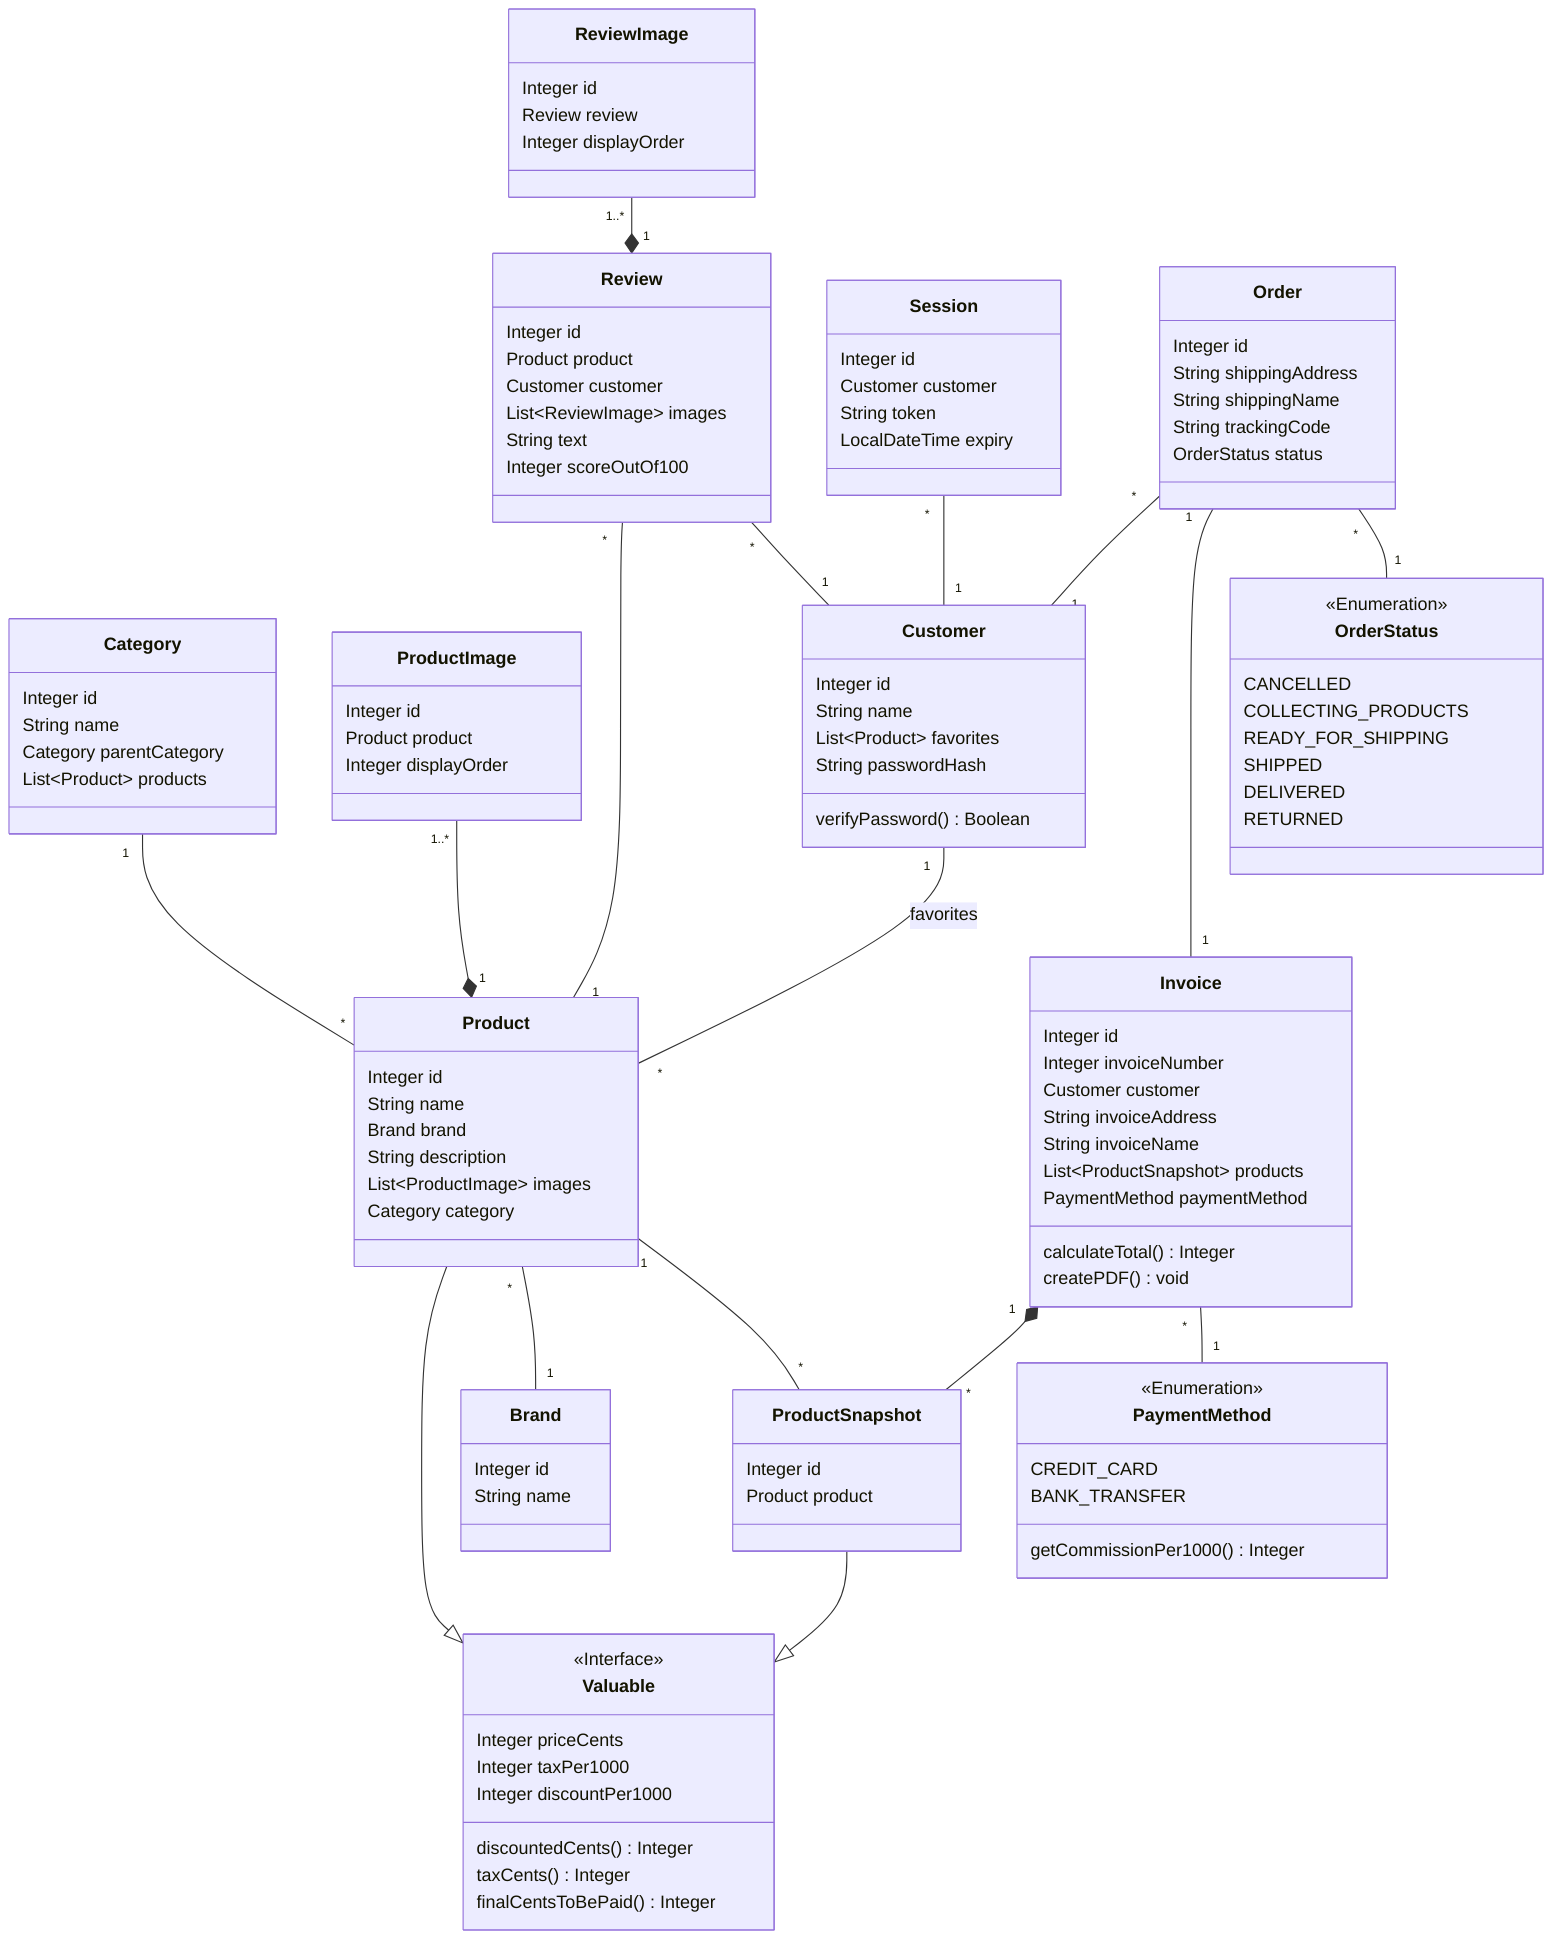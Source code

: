 classDiagram
    Category "1" -- "*" Product
    class Category {
        Integer id
        String name
        Category parentCategory
        List~Product~ products
    }

    class Brand {
        Integer id
        String name
    }

    Product --|> Valuable
    ProductSnapshot --|> Valuable
    class Valuable {
        <<Interface>>
        Integer priceCents
        Integer taxPer1000
        Integer discountPer1000
        discountedCents() Integer
        taxCents() Integer
        finalCentsToBePaid() Integer
    }

    Product "*" -- "1" Brand
    class Product {
        Integer id
        String name
        Brand brand
        String description
        List~ProductImage~ images
        Category category
    }

    ProductImage "1..*" --* "1" Product
    class ProductImage {
        Integer id
        Product product
        Integer displayOrder
    }

    ReviewImage "1..*" --* "1" Review
    class ReviewImage {
        Integer id
        Review review
        Integer displayOrder
    }

    Review "*" -- "1" Product
    Review "*" -- "1" Customer
    class Review {
        Integer id
        Product product
        Customer customer
        List~ReviewImage~ images
        String text
        Integer scoreOutOf100
    }

    Customer "1" -- "*" Product: favorites
    class Customer {
        Integer id
        String name
        List~Product~ favorites
        String passwordHash
        verifyPassword() Boolean
    }

    Session "*" -- "1" Customer
    class Session {
        Integer id
        Customer customer
        String token
        LocalDateTime expiry
    }

    Product "1" -- "*" ProductSnapshot
    class ProductSnapshot {
        Integer id
        Product product
    }

    Order "*" -- "1" Customer
    Order "1" -- "1" Invoice
    Order "*" -- "1" OrderStatus
    class Order {
        Integer id
        String shippingAddress
        String shippingName
        String trackingCode
        OrderStatus status
    }

    Invoice "1" *-- "*" ProductSnapshot
    Invoice "*" -- "1" PaymentMethod
    class Invoice {
        Integer id
        Integer invoiceNumber
        Customer customer
        String invoiceAddress
        String invoiceName
        List~ProductSnapshot~ products
        PaymentMethod paymentMethod
        calculateTotal() Integer
        createPDF() void
    }

    class OrderStatus {
        <<Enumeration>>
        CANCELLED
        COLLECTING_PRODUCTS
        READY_FOR_SHIPPING
        SHIPPED
        DELIVERED
        RETURNED
    }

    class PaymentMethod {
        <<Enumeration>>
        CREDIT_CARD
        BANK_TRANSFER
        getCommissionPer1000() Integer
    }